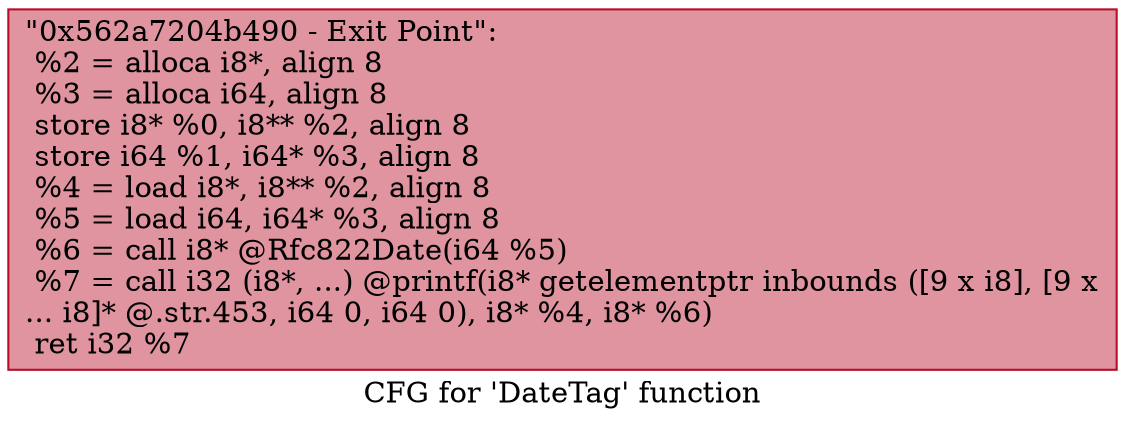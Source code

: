 digraph "CFG for 'DateTag' function" {
	label="CFG for 'DateTag' function";

	Node0x562a7204b490 [shape=record,color="#b70d28ff", style=filled, fillcolor="#b70d2870",label="{\"0x562a7204b490 - Exit Point\":\l  %2 = alloca i8*, align 8\l  %3 = alloca i64, align 8\l  store i8* %0, i8** %2, align 8\l  store i64 %1, i64* %3, align 8\l  %4 = load i8*, i8** %2, align 8\l  %5 = load i64, i64* %3, align 8\l  %6 = call i8* @Rfc822Date(i64 %5)\l  %7 = call i32 (i8*, ...) @printf(i8* getelementptr inbounds ([9 x i8], [9 x\l... i8]* @.str.453, i64 0, i64 0), i8* %4, i8* %6)\l  ret i32 %7\l}"];
}
